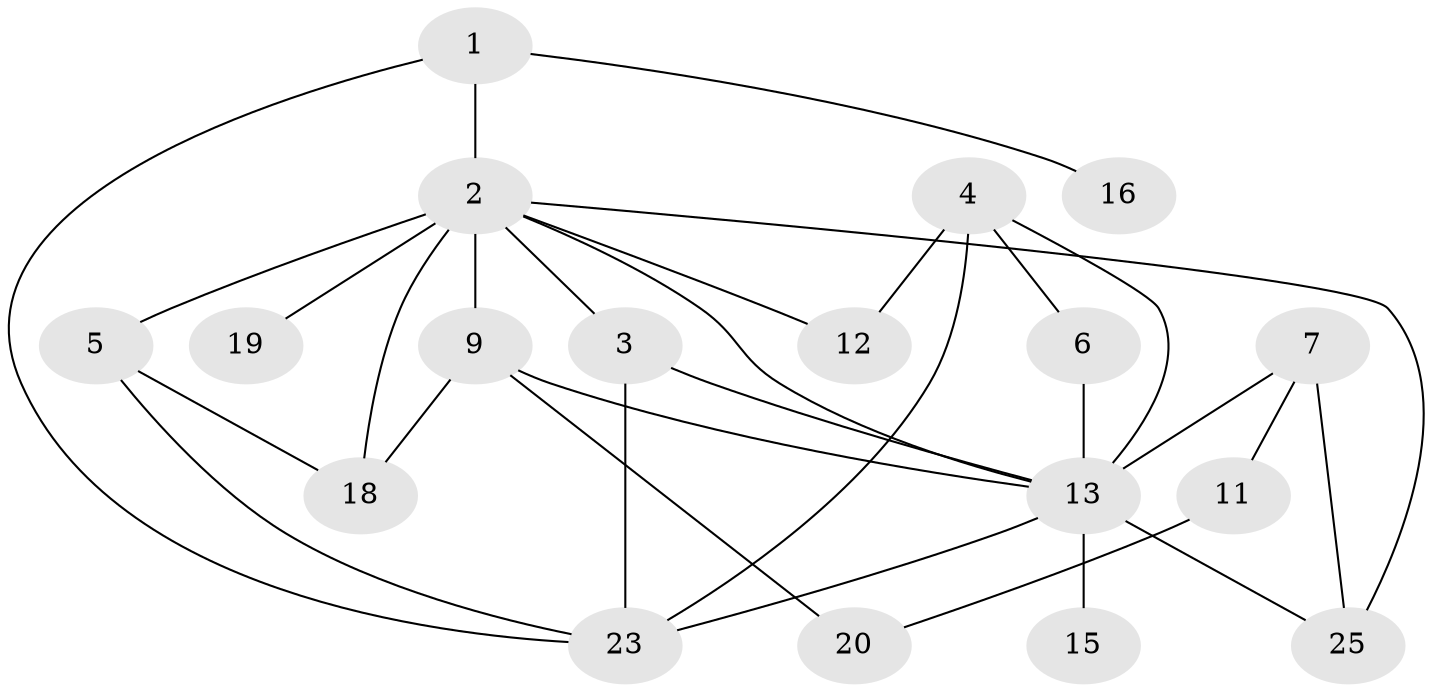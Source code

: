 // original degree distribution, {1: 0.15384615384615385, 4: 0.11538461538461539, 2: 0.28846153846153844, 0: 0.15384615384615385, 5: 0.09615384615384616, 3: 0.1346153846153846, 6: 0.057692307692307696}
// Generated by graph-tools (version 1.1) at 2025/33/03/09/25 02:33:38]
// undirected, 18 vertices, 30 edges
graph export_dot {
graph [start="1"]
  node [color=gray90,style=filled];
  1;
  2;
  3;
  4;
  5;
  6;
  7;
  9;
  11;
  12;
  13;
  15;
  16;
  18;
  19;
  20;
  23;
  25;
  1 -- 2 [weight=1.0];
  1 -- 16 [weight=1.0];
  1 -- 23 [weight=1.0];
  2 -- 3 [weight=1.0];
  2 -- 5 [weight=1.0];
  2 -- 9 [weight=2.0];
  2 -- 12 [weight=1.0];
  2 -- 13 [weight=2.0];
  2 -- 18 [weight=2.0];
  2 -- 19 [weight=1.0];
  2 -- 25 [weight=1.0];
  3 -- 13 [weight=1.0];
  3 -- 23 [weight=1.0];
  4 -- 6 [weight=1.0];
  4 -- 12 [weight=1.0];
  4 -- 13 [weight=1.0];
  4 -- 23 [weight=1.0];
  5 -- 18 [weight=1.0];
  5 -- 23 [weight=1.0];
  6 -- 13 [weight=1.0];
  7 -- 11 [weight=1.0];
  7 -- 13 [weight=2.0];
  7 -- 25 [weight=1.0];
  9 -- 13 [weight=1.0];
  9 -- 18 [weight=1.0];
  9 -- 20 [weight=1.0];
  11 -- 20 [weight=1.0];
  13 -- 15 [weight=2.0];
  13 -- 23 [weight=1.0];
  13 -- 25 [weight=1.0];
}
